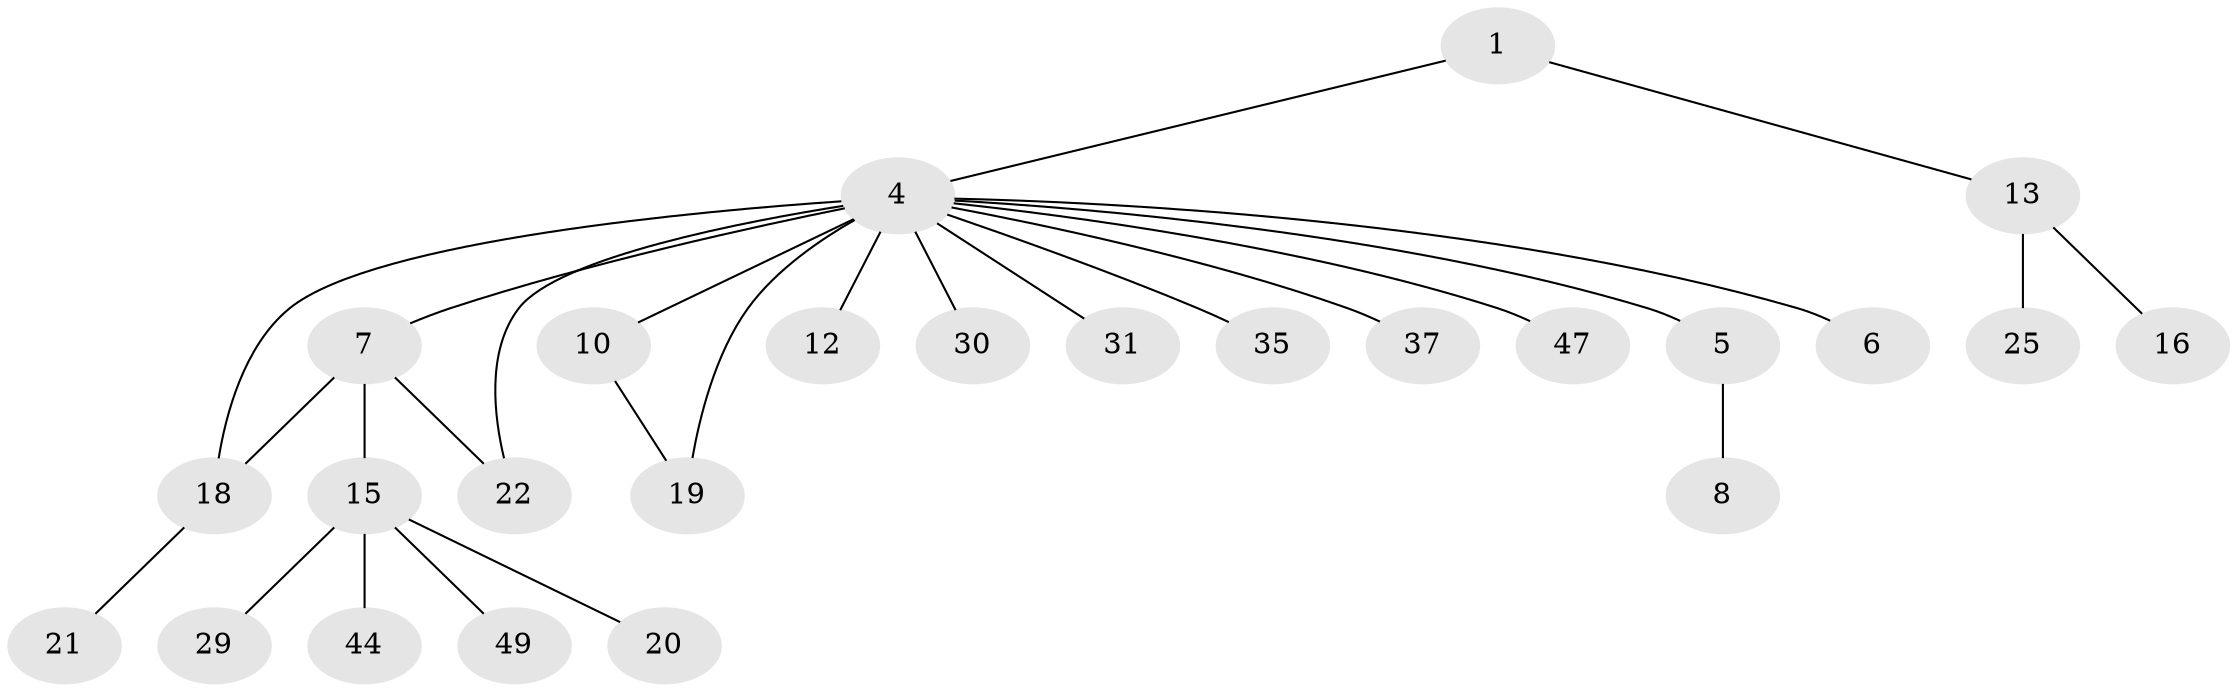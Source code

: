 // original degree distribution, {4: 0.0784313725490196, 1: 0.5490196078431373, 5: 0.0784313725490196, 16: 0.0196078431372549, 2: 0.19607843137254902, 3: 0.0784313725490196}
// Generated by graph-tools (version 1.1) at 2025/14/03/09/25 04:14:35]
// undirected, 25 vertices, 27 edges
graph export_dot {
graph [start="1"]
  node [color=gray90,style=filled];
  1 [super="+2+3+9"];
  4;
  5;
  6;
  7 [super="+32+50+11"];
  8 [super="+14+43+36"];
  10 [super="+24+27+41"];
  12;
  13;
  15;
  16;
  18;
  19 [super="+45+23"];
  20;
  21 [super="+42"];
  22 [super="+40"];
  25;
  29;
  30;
  31;
  35;
  37;
  44;
  47;
  49;
  1 -- 13;
  1 -- 4;
  4 -- 5;
  4 -- 6;
  4 -- 7 [weight=2];
  4 -- 10 [weight=2];
  4 -- 12;
  4 -- 18;
  4 -- 19;
  4 -- 22;
  4 -- 30;
  4 -- 31;
  4 -- 35;
  4 -- 37;
  4 -- 47;
  5 -- 8;
  7 -- 22;
  7 -- 18;
  7 -- 15;
  10 -- 19;
  13 -- 16;
  13 -- 25;
  15 -- 20;
  15 -- 29;
  15 -- 44;
  15 -- 49;
  18 -- 21;
}
